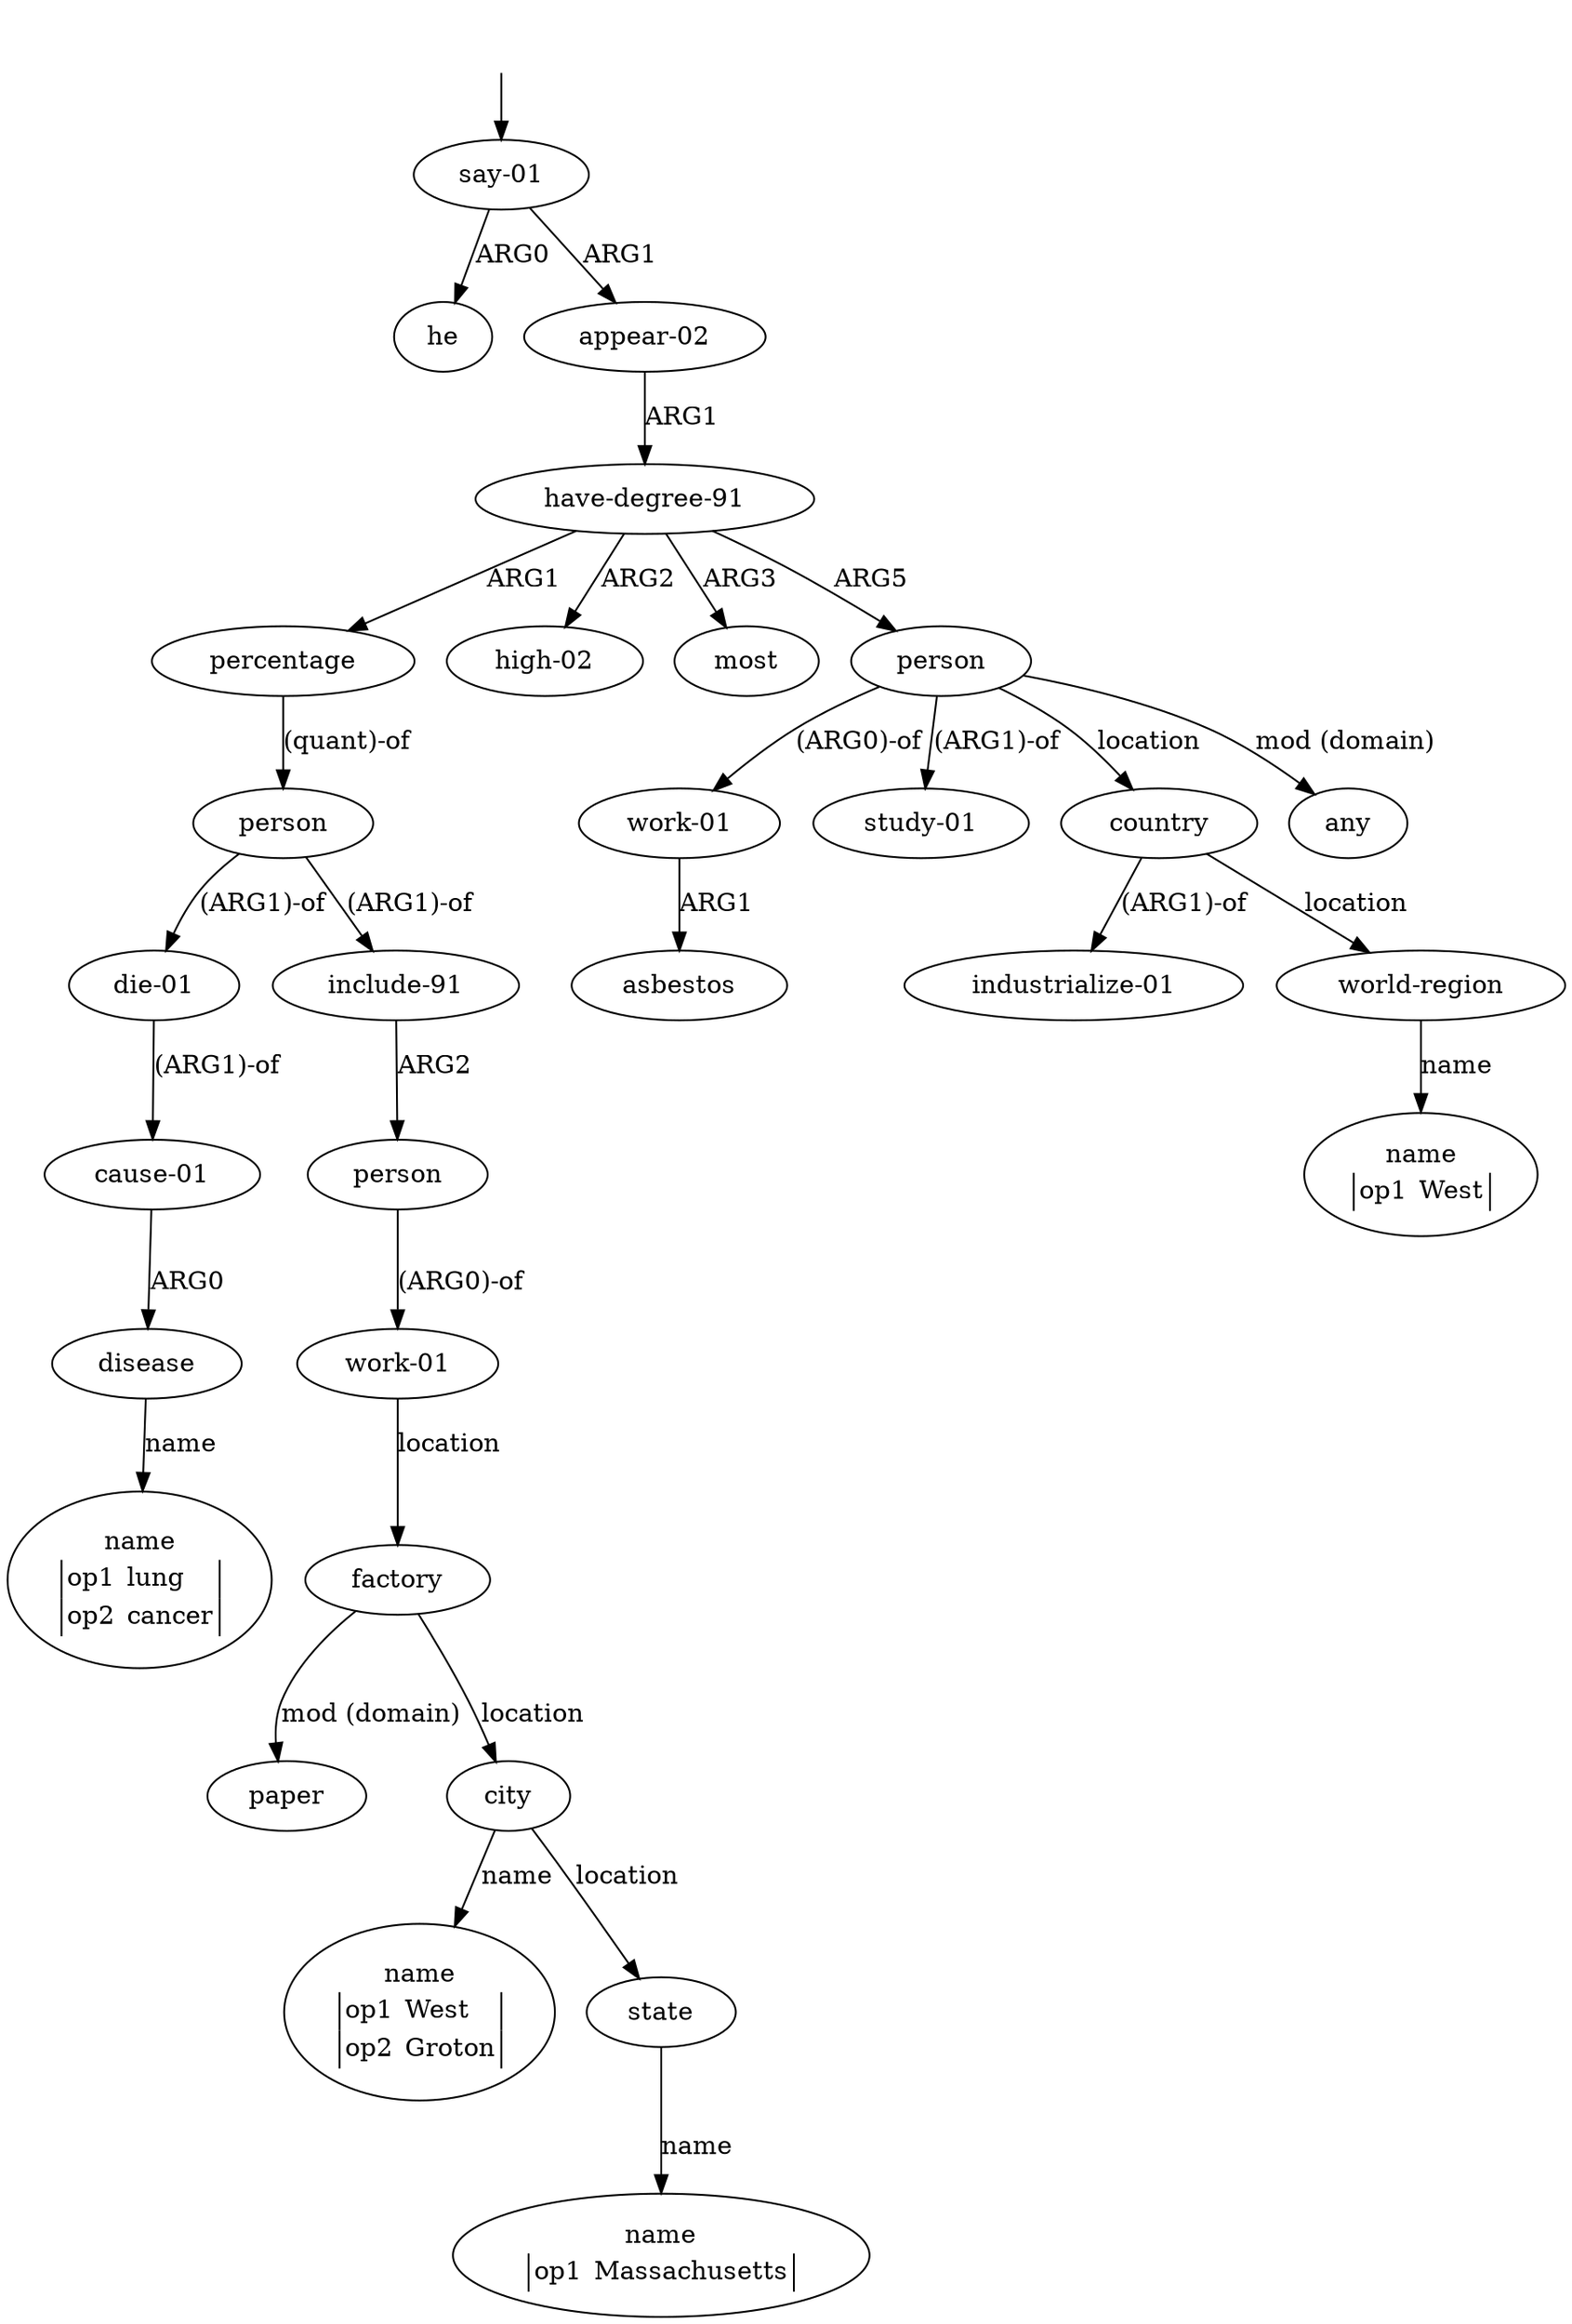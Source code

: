 digraph "20003017" {
  top [ style=invis ];
  top -> 0;
  0 [ label=<<table align="center" border="0" cellspacing="0"><tr><td colspan="2">say-01</td></tr></table>> ];
  1 [ label=<<table align="center" border="0" cellspacing="0"><tr><td colspan="2">he</td></tr></table>> ];
  2 [ label=<<table align="center" border="0" cellspacing="0"><tr><td colspan="2">appear-02</td></tr></table>> ];
  3 [ label=<<table align="center" border="0" cellspacing="0"><tr><td colspan="2">have-degree-91</td></tr></table>> ];
  4 [ label=<<table align="center" border="0" cellspacing="0"><tr><td colspan="2">percentage</td></tr></table>> ];
  5 [ label=<<table align="center" border="0" cellspacing="0"><tr><td colspan="2">person</td></tr></table>> ];
  6 [ label=<<table align="center" border="0" cellspacing="0"><tr><td colspan="2">die-01</td></tr></table>> ];
  7 [ label=<<table align="center" border="0" cellspacing="0"><tr><td colspan="2">cause-01</td></tr></table>> ];
  8 [ label=<<table align="center" border="0" cellspacing="0"><tr><td colspan="2">disease</td></tr></table>> ];
  9 [ label=<<table align="center" border="0" cellspacing="0"><tr><td colspan="2">name</td></tr><tr><td sides="l" border="1" align="left">op1</td><td sides="r" border="1" align="left">lung</td></tr><tr><td sides="l" border="1" align="left">op2</td><td sides="r" border="1" align="left">cancer</td></tr></table>> ];
  10 [ label=<<table align="center" border="0" cellspacing="0"><tr><td colspan="2">include-91</td></tr></table>> ];
  11 [ label=<<table align="center" border="0" cellspacing="0"><tr><td colspan="2">person</td></tr></table>> ];
  12 [ label=<<table align="center" border="0" cellspacing="0"><tr><td colspan="2">work-01</td></tr></table>> ];
  13 [ label=<<table align="center" border="0" cellspacing="0"><tr><td colspan="2">factory</td></tr></table>> ];
  14 [ label=<<table align="center" border="0" cellspacing="0"><tr><td colspan="2">paper</td></tr></table>> ];
  15 [ label=<<table align="center" border="0" cellspacing="0"><tr><td colspan="2">city</td></tr></table>> ];
  16 [ label=<<table align="center" border="0" cellspacing="0"><tr><td colspan="2">name</td></tr><tr><td sides="l" border="1" align="left">op1</td><td sides="r" border="1" align="left">West</td></tr><tr><td sides="l" border="1" align="left">op2</td><td sides="r" border="1" align="left">Groton</td></tr></table>> ];
  17 [ label=<<table align="center" border="0" cellspacing="0"><tr><td colspan="2">state</td></tr></table>> ];
  18 [ label=<<table align="center" border="0" cellspacing="0"><tr><td colspan="2">name</td></tr><tr><td sides="l" border="1" align="left">op1</td><td sides="r" border="1" align="left">Massachusetts</td></tr></table>> ];
  19 [ label=<<table align="center" border="0" cellspacing="0"><tr><td colspan="2">high-02</td></tr></table>> ];
  20 [ label=<<table align="center" border="0" cellspacing="0"><tr><td colspan="2">most</td></tr></table>> ];
  21 [ label=<<table align="center" border="0" cellspacing="0"><tr><td colspan="2">person</td></tr></table>> ];
  22 [ label=<<table align="center" border="0" cellspacing="0"><tr><td colspan="2">work-01</td></tr></table>> ];
  23 [ label=<<table align="center" border="0" cellspacing="0"><tr><td colspan="2">asbestos</td></tr></table>> ];
  24 [ label=<<table align="center" border="0" cellspacing="0"><tr><td colspan="2">study-01</td></tr></table>> ];
  25 [ label=<<table align="center" border="0" cellspacing="0"><tr><td colspan="2">country</td></tr></table>> ];
  26 [ label=<<table align="center" border="0" cellspacing="0"><tr><td colspan="2">industrialize-01</td></tr></table>> ];
  27 [ label=<<table align="center" border="0" cellspacing="0"><tr><td colspan="2">world-region</td></tr></table>> ];
  28 [ label=<<table align="center" border="0" cellspacing="0"><tr><td colspan="2">name</td></tr><tr><td sides="l" border="1" align="left">op1</td><td sides="r" border="1" align="left">West</td></tr></table>> ];
  29 [ label=<<table align="center" border="0" cellspacing="0"><tr><td colspan="2">any</td></tr></table>> ];
  10 -> 11 [ label="ARG2" ];
  3 -> 4 [ label="ARG1" ];
  21 -> 24 [ label="(ARG1)-of" ];
  15 -> 17 [ label="location" ];
  4 -> 5 [ label="(quant)-of" ];
  25 -> 26 [ label="(ARG1)-of" ];
  0 -> 2 [ label="ARG1" ];
  17 -> 18 [ label="name" ];
  21 -> 29 [ label="mod (domain)" ];
  13 -> 15 [ label="location" ];
  21 -> 25 [ label="location" ];
  8 -> 9 [ label="name" ];
  25 -> 27 [ label="location" ];
  6 -> 7 [ label="(ARG1)-of" ];
  21 -> 22 [ label="(ARG0)-of" ];
  7 -> 8 [ label="ARG0" ];
  22 -> 23 [ label="ARG1" ];
  12 -> 13 [ label="location" ];
  3 -> 19 [ label="ARG2" ];
  5 -> 6 [ label="(ARG1)-of" ];
  5 -> 10 [ label="(ARG1)-of" ];
  3 -> 21 [ label="ARG5" ];
  0 -> 1 [ label="ARG0" ];
  3 -> 20 [ label="ARG3" ];
  2 -> 3 [ label="ARG1" ];
  13 -> 14 [ label="mod (domain)" ];
  15 -> 16 [ label="name" ];
  27 -> 28 [ label="name" ];
  11 -> 12 [ label="(ARG0)-of" ];
}

